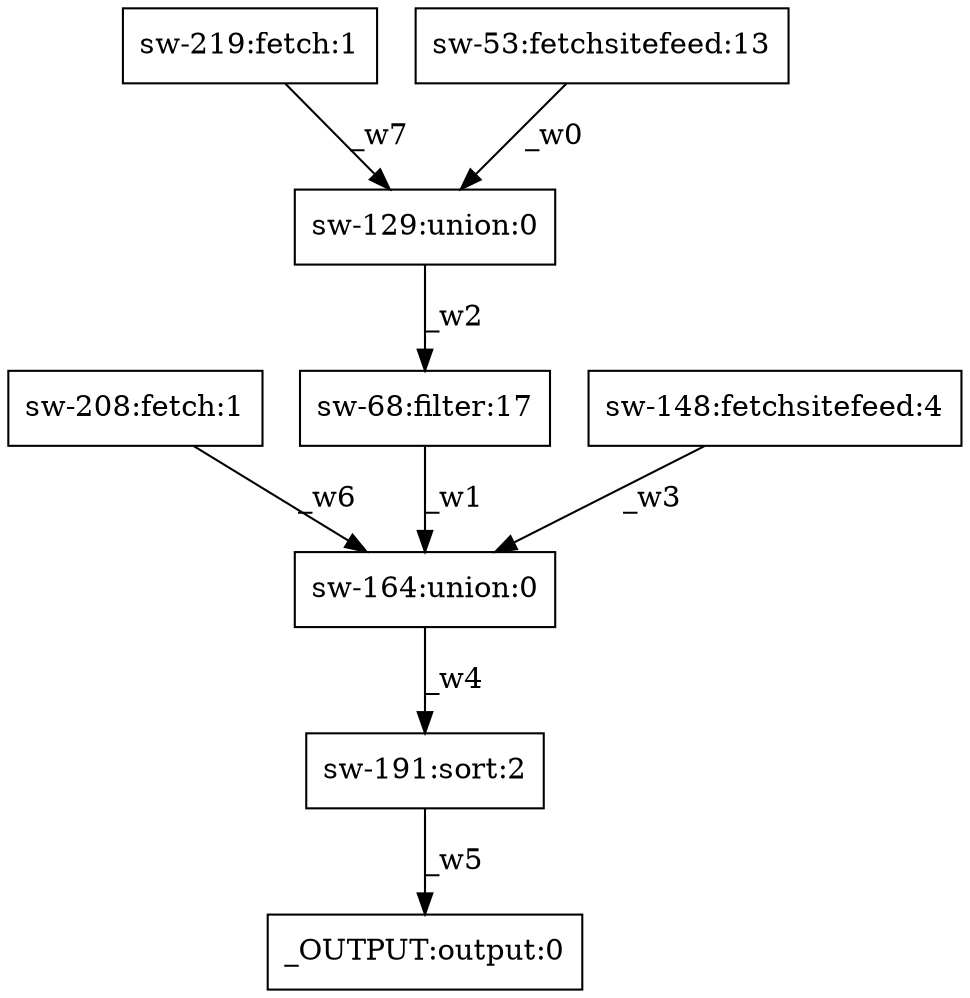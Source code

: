 digraph test1 { node [shape=box] "_OUTPUT" [label="_OUTPUT:output:0"];"sw-208" [label="sw-208:fetch:1"];"sw-219" [label="sw-219:fetch:1"];"sw-164" [label="sw-164:union:0"];"sw-191" [label="sw-191:sort:2"];"sw-68" [label="sw-68:filter:17"];"sw-53" [label="sw-53:fetchsitefeed:13"];"sw-148" [label="sw-148:fetchsitefeed:4"];"sw-129" [label="sw-129:union:0"];"sw-53" -> "sw-129" [label="_w0"];"sw-68" -> "sw-164" [label="_w1"];"sw-129" -> "sw-68" [label="_w2"];"sw-148" -> "sw-164" [label="_w3"];"sw-164" -> "sw-191" [label="_w4"];"sw-191" -> "_OUTPUT" [label="_w5"];"sw-208" -> "sw-164" [label="_w6"];"sw-219" -> "sw-129" [label="_w7"];}